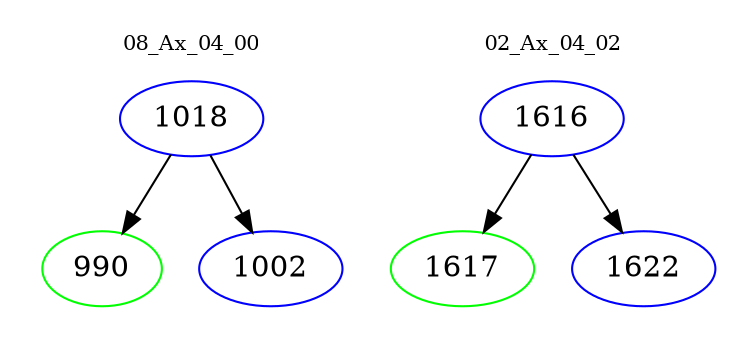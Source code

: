 digraph{
subgraph cluster_0 {
color = white
label = "08_Ax_04_00";
fontsize=10;
T0_1018 [label="1018", color="blue"]
T0_1018 -> T0_990 [color="black"]
T0_990 [label="990", color="green"]
T0_1018 -> T0_1002 [color="black"]
T0_1002 [label="1002", color="blue"]
}
subgraph cluster_1 {
color = white
label = "02_Ax_04_02";
fontsize=10;
T1_1616 [label="1616", color="blue"]
T1_1616 -> T1_1617 [color="black"]
T1_1617 [label="1617", color="green"]
T1_1616 -> T1_1622 [color="black"]
T1_1622 [label="1622", color="blue"]
}
}
